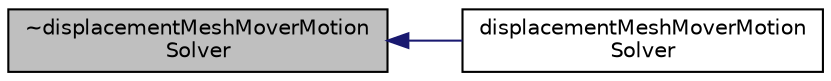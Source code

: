 digraph "~displacementMeshMoverMotionSolver"
{
  bgcolor="transparent";
  edge [fontname="Helvetica",fontsize="10",labelfontname="Helvetica",labelfontsize="10"];
  node [fontname="Helvetica",fontsize="10",shape=record];
  rankdir="LR";
  Node1 [label="~displacementMeshMoverMotion\lSolver",height=0.2,width=0.4,color="black", fillcolor="grey75", style="filled", fontcolor="black"];
  Node1 -> Node2 [dir="back",color="midnightblue",fontsize="10",style="solid",fontname="Helvetica"];
  Node2 [label="displacementMeshMoverMotion\lSolver",height=0.2,width=0.4,color="black",URL="$a00558.html#aa381f95987f717f08d7215f5760d1c81",tooltip="Construct from polyMesh and IOdictionary. "];
}

